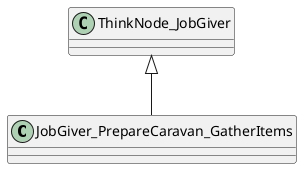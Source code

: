 @startuml
class JobGiver_PrepareCaravan_GatherItems {
}
ThinkNode_JobGiver <|-- JobGiver_PrepareCaravan_GatherItems
@enduml
